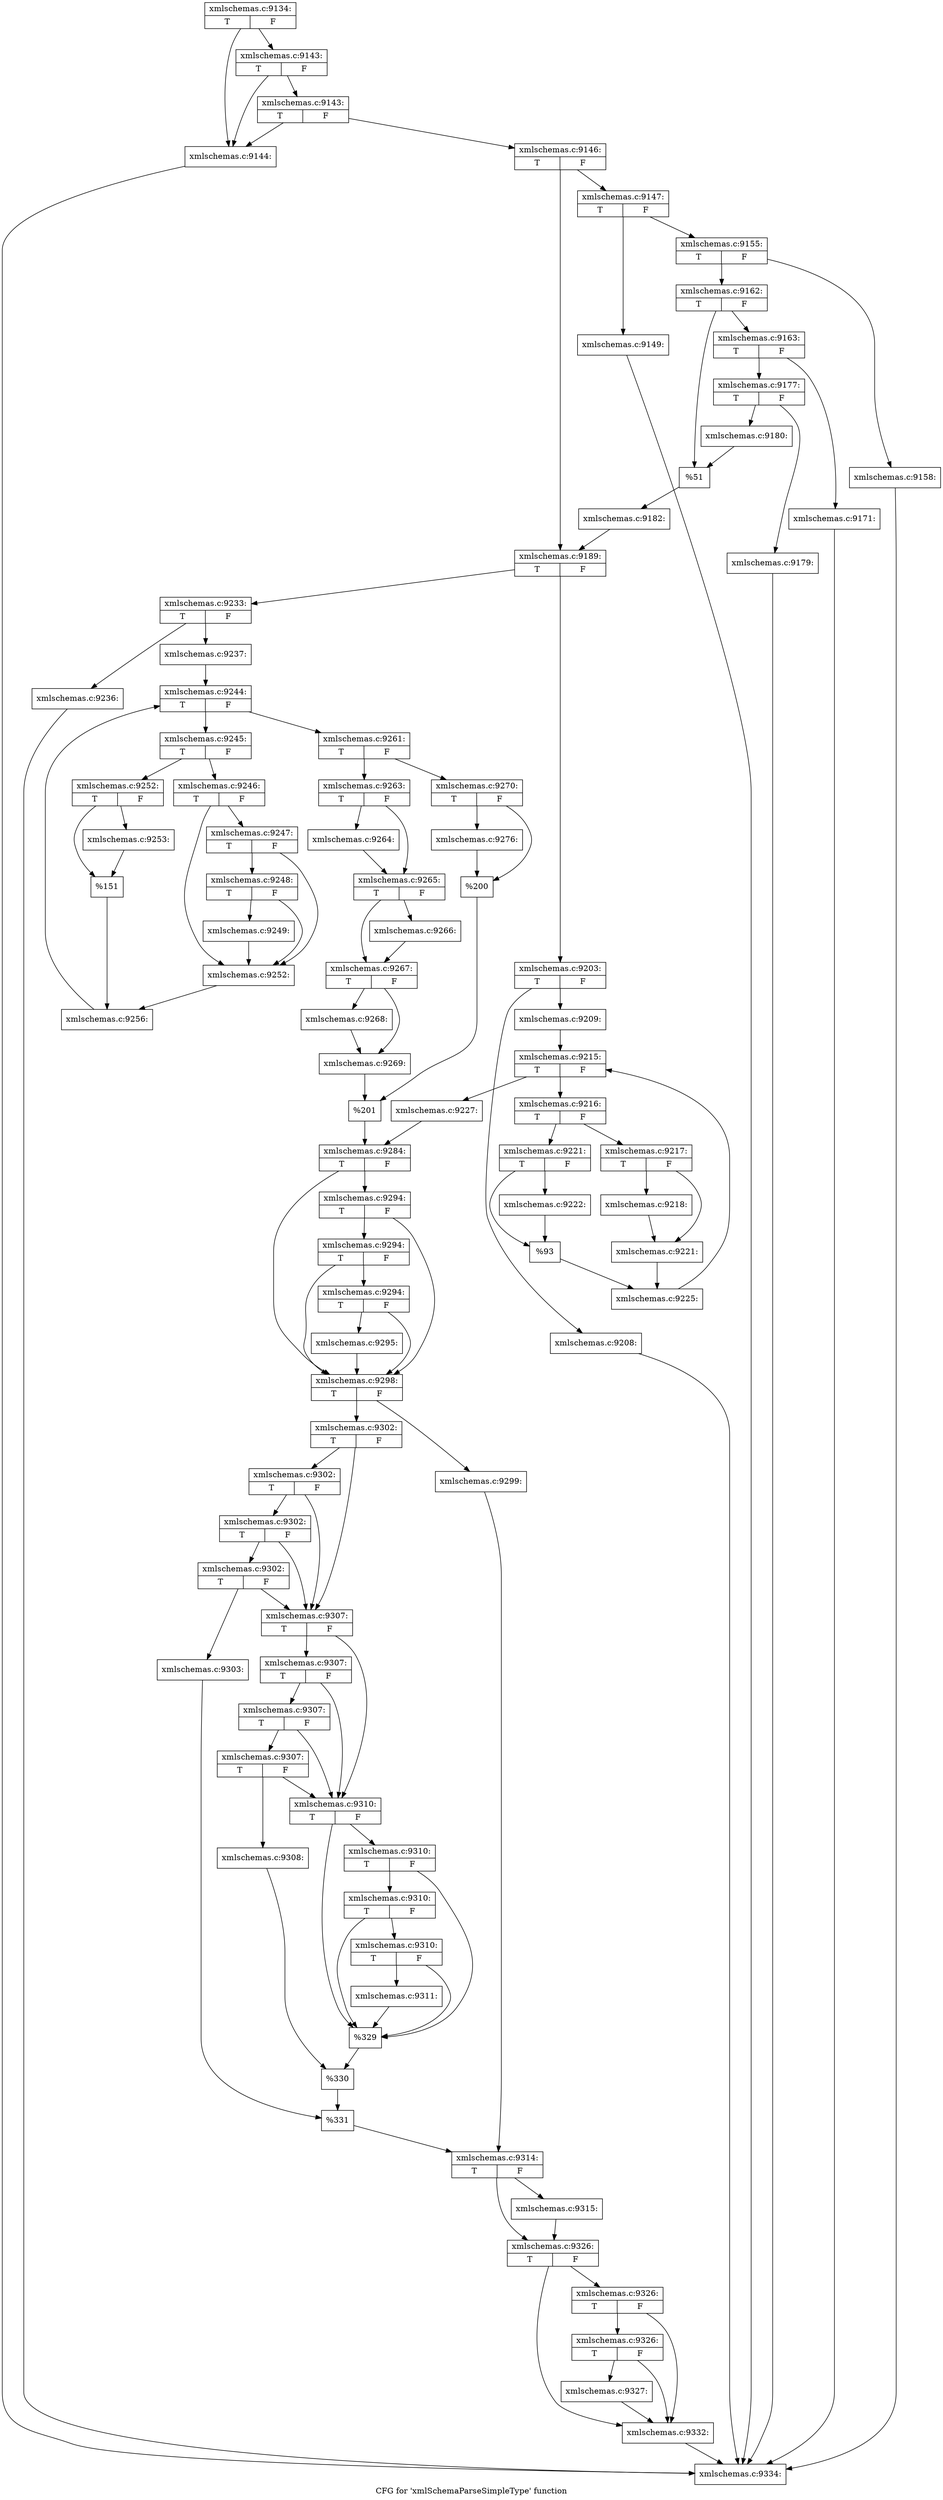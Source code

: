 digraph "CFG for 'xmlSchemaParseSimpleType' function" {
	label="CFG for 'xmlSchemaParseSimpleType' function";

	Node0x4f4df50 [shape=record,label="{xmlschemas.c:9134:|{<s0>T|<s1>F}}"];
	Node0x4f4df50 -> Node0x4f57f20;
	Node0x4f4df50 -> Node0x4f58040;
	Node0x4f58040 [shape=record,label="{xmlschemas.c:9143:|{<s0>T|<s1>F}}"];
	Node0x4f58040 -> Node0x4f57f20;
	Node0x4f58040 -> Node0x4f57fc0;
	Node0x4f57fc0 [shape=record,label="{xmlschemas.c:9143:|{<s0>T|<s1>F}}"];
	Node0x4f57fc0 -> Node0x4f57f20;
	Node0x4f57fc0 -> Node0x4f57f70;
	Node0x4f57f20 [shape=record,label="{xmlschemas.c:9144:}"];
	Node0x4f57f20 -> Node0x4f56090;
	Node0x4f57f70 [shape=record,label="{xmlschemas.c:9146:|{<s0>T|<s1>F}}"];
	Node0x4f57f70 -> Node0x4f58900;
	Node0x4f57f70 -> Node0x4f58950;
	Node0x4f58900 [shape=record,label="{xmlschemas.c:9147:|{<s0>T|<s1>F}}"];
	Node0x4f58900 -> Node0x4f58ec0;
	Node0x4f58900 -> Node0x4f58f60;
	Node0x4f58ec0 [shape=record,label="{xmlschemas.c:9149:}"];
	Node0x4f58ec0 -> Node0x4f56090;
	Node0x4f58f60 [shape=record,label="{xmlschemas.c:9155:|{<s0>T|<s1>F}}"];
	Node0x4f58f60 -> Node0x4f597e0;
	Node0x4f58f60 -> Node0x4f59830;
	Node0x4f597e0 [shape=record,label="{xmlschemas.c:9158:}"];
	Node0x4f597e0 -> Node0x4f56090;
	Node0x4f59830 [shape=record,label="{xmlschemas.c:9162:|{<s0>T|<s1>F}}"];
	Node0x4f59830 -> Node0x4f59fc0;
	Node0x4f59830 -> Node0x4f5a010;
	Node0x4f59fc0 [shape=record,label="{xmlschemas.c:9163:|{<s0>T|<s1>F}}"];
	Node0x4f59fc0 -> Node0x4f5a710;
	Node0x4f59fc0 -> Node0x4f5a760;
	Node0x4f5a710 [shape=record,label="{xmlschemas.c:9171:}"];
	Node0x4f5a710 -> Node0x4f56090;
	Node0x4f5a760 [shape=record,label="{xmlschemas.c:9177:|{<s0>T|<s1>F}}"];
	Node0x4f5a760 -> Node0x4f5bad0;
	Node0x4f5a760 -> Node0x4f5be00;
	Node0x4f5bad0 [shape=record,label="{xmlschemas.c:9179:}"];
	Node0x4f5bad0 -> Node0x4f56090;
	Node0x4f5be00 [shape=record,label="{xmlschemas.c:9180:}"];
	Node0x4f5be00 -> Node0x4f5a010;
	Node0x4f5a010 [shape=record,label="{%51}"];
	Node0x4f5a010 -> Node0x4f58f10;
	Node0x4f58f10 [shape=record,label="{xmlschemas.c:9182:}"];
	Node0x4f58f10 -> Node0x4f58950;
	Node0x4f58950 [shape=record,label="{xmlschemas.c:9189:|{<s0>T|<s1>F}}"];
	Node0x4f58950 -> Node0x4f5c3a0;
	Node0x4f58950 -> Node0x4f5c440;
	Node0x4f5c3a0 [shape=record,label="{xmlschemas.c:9203:|{<s0>T|<s1>F}}"];
	Node0x4f5c3a0 -> Node0x4f5cd50;
	Node0x4f5c3a0 -> Node0x4f5cda0;
	Node0x4f5cd50 [shape=record,label="{xmlschemas.c:9208:}"];
	Node0x4f5cd50 -> Node0x4f56090;
	Node0x4f5cda0 [shape=record,label="{xmlschemas.c:9209:}"];
	Node0x4f5cda0 -> Node0x4f5d8b0;
	Node0x4f5d8b0 [shape=record,label="{xmlschemas.c:9215:|{<s0>T|<s1>F}}"];
	Node0x4f5d8b0 -> Node0x4f5dc60;
	Node0x4f5d8b0 -> Node0x4f5da90;
	Node0x4f5dc60 [shape=record,label="{xmlschemas.c:9216:|{<s0>T|<s1>F}}"];
	Node0x4f5dc60 -> Node0x4f5dda0;
	Node0x4f5dc60 -> Node0x4f5de40;
	Node0x4f5dda0 [shape=record,label="{xmlschemas.c:9217:|{<s0>T|<s1>F}}"];
	Node0x4f5dda0 -> Node0x4f5e220;
	Node0x4f5dda0 -> Node0x4f5e1d0;
	Node0x4f5e1d0 [shape=record,label="{xmlschemas.c:9218:}"];
	Node0x4f5e1d0 -> Node0x4f5e220;
	Node0x4f5e220 [shape=record,label="{xmlschemas.c:9221:}"];
	Node0x4f5e220 -> Node0x4f5ddf0;
	Node0x4f5de40 [shape=record,label="{xmlschemas.c:9221:|{<s0>T|<s1>F}}"];
	Node0x4f5de40 -> Node0x4f5eb00;
	Node0x4f5de40 -> Node0x4f5eb50;
	Node0x4f5eb00 [shape=record,label="{xmlschemas.c:9222:}"];
	Node0x4f5eb00 -> Node0x4f5eb50;
	Node0x4f5eb50 [shape=record,label="{%93}"];
	Node0x4f5eb50 -> Node0x4f5ddf0;
	Node0x4f5ddf0 [shape=record,label="{xmlschemas.c:9225:}"];
	Node0x4f5ddf0 -> Node0x4f5d8b0;
	Node0x4f5da90 [shape=record,label="{xmlschemas.c:9227:}"];
	Node0x4f5da90 -> Node0x4f5c3f0;
	Node0x4f5c440 [shape=record,label="{xmlschemas.c:9233:|{<s0>T|<s1>F}}"];
	Node0x4f5c440 -> Node0x4f60070;
	Node0x4f5c440 -> Node0x4f600c0;
	Node0x4f60070 [shape=record,label="{xmlschemas.c:9236:}"];
	Node0x4f60070 -> Node0x4f56090;
	Node0x4f600c0 [shape=record,label="{xmlschemas.c:9237:}"];
	Node0x4f600c0 -> Node0x4f60ef0;
	Node0x4f60ef0 [shape=record,label="{xmlschemas.c:9244:|{<s0>T|<s1>F}}"];
	Node0x4f60ef0 -> Node0x4f612a0;
	Node0x4f60ef0 -> Node0x4f610d0;
	Node0x4f612a0 [shape=record,label="{xmlschemas.c:9245:|{<s0>T|<s1>F}}"];
	Node0x4f612a0 -> Node0x4f613e0;
	Node0x4f612a0 -> Node0x4f61480;
	Node0x4f613e0 [shape=record,label="{xmlschemas.c:9246:|{<s0>T|<s1>F}}"];
	Node0x4f613e0 -> Node0x4f61860;
	Node0x4f613e0 -> Node0x4f61930;
	Node0x4f61930 [shape=record,label="{xmlschemas.c:9247:|{<s0>T|<s1>F}}"];
	Node0x4f61930 -> Node0x4f61860;
	Node0x4f61930 -> Node0x4f618b0;
	Node0x4f618b0 [shape=record,label="{xmlschemas.c:9248:|{<s0>T|<s1>F}}"];
	Node0x4f618b0 -> Node0x4f61860;
	Node0x4f618b0 -> Node0x4f61810;
	Node0x4f61810 [shape=record,label="{xmlschemas.c:9249:}"];
	Node0x4f61810 -> Node0x4f61860;
	Node0x4f61860 [shape=record,label="{xmlschemas.c:9252:}"];
	Node0x4f61860 -> Node0x4f61430;
	Node0x4f61480 [shape=record,label="{xmlschemas.c:9252:|{<s0>T|<s1>F}}"];
	Node0x4f61480 -> Node0x4f62a40;
	Node0x4f61480 -> Node0x4f62a90;
	Node0x4f62a40 [shape=record,label="{xmlschemas.c:9253:}"];
	Node0x4f62a40 -> Node0x4f62a90;
	Node0x4f62a90 [shape=record,label="{%151}"];
	Node0x4f62a90 -> Node0x4f61430;
	Node0x4f61430 [shape=record,label="{xmlschemas.c:9256:}"];
	Node0x4f61430 -> Node0x4f60ef0;
	Node0x4f610d0 [shape=record,label="{xmlschemas.c:9261:|{<s0>T|<s1>F}}"];
	Node0x4f610d0 -> Node0x4f63aa0;
	Node0x4f610d0 -> Node0x4f63b40;
	Node0x4f63aa0 [shape=record,label="{xmlschemas.c:9263:|{<s0>T|<s1>F}}"];
	Node0x4f63aa0 -> Node0x4f63f00;
	Node0x4f63aa0 -> Node0x4f63f50;
	Node0x4f63f00 [shape=record,label="{xmlschemas.c:9264:}"];
	Node0x4f63f00 -> Node0x4f63f50;
	Node0x4f63f50 [shape=record,label="{xmlschemas.c:9265:|{<s0>T|<s1>F}}"];
	Node0x4f63f50 -> Node0x4f64740;
	Node0x4f63f50 -> Node0x4f64790;
	Node0x4f64740 [shape=record,label="{xmlschemas.c:9266:}"];
	Node0x4f64740 -> Node0x4f64790;
	Node0x4f64790 [shape=record,label="{xmlschemas.c:9267:|{<s0>T|<s1>F}}"];
	Node0x4f64790 -> Node0x4f65020;
	Node0x4f64790 -> Node0x4f65070;
	Node0x4f65020 [shape=record,label="{xmlschemas.c:9268:}"];
	Node0x4f65020 -> Node0x4f65070;
	Node0x4f65070 [shape=record,label="{xmlschemas.c:9269:}"];
	Node0x4f65070 -> Node0x4f63af0;
	Node0x4f63b40 [shape=record,label="{xmlschemas.c:9270:|{<s0>T|<s1>F}}"];
	Node0x4f63b40 -> Node0x4f65d50;
	Node0x4f63b40 -> Node0x4f65da0;
	Node0x4f65d50 [shape=record,label="{xmlschemas.c:9276:}"];
	Node0x4f65d50 -> Node0x4f65da0;
	Node0x4f65da0 [shape=record,label="{%200}"];
	Node0x4f65da0 -> Node0x4f63af0;
	Node0x4f63af0 [shape=record,label="{%201}"];
	Node0x4f63af0 -> Node0x4f5c3f0;
	Node0x4f5c3f0 [shape=record,label="{xmlschemas.c:9284:|{<s0>T|<s1>F}}"];
	Node0x4f5c3f0 -> Node0x4f68010;
	Node0x4f5c3f0 -> Node0x4f67ef0;
	Node0x4f68010 [shape=record,label="{xmlschemas.c:9294:|{<s0>T|<s1>F}}"];
	Node0x4f68010 -> Node0x4f67fc0;
	Node0x4f68010 -> Node0x4f67ef0;
	Node0x4f67fc0 [shape=record,label="{xmlschemas.c:9294:|{<s0>T|<s1>F}}"];
	Node0x4f67fc0 -> Node0x4f67f40;
	Node0x4f67fc0 -> Node0x4f67ef0;
	Node0x4f67f40 [shape=record,label="{xmlschemas.c:9294:|{<s0>T|<s1>F}}"];
	Node0x4f67f40 -> Node0x4f67ea0;
	Node0x4f67f40 -> Node0x4f67ef0;
	Node0x4f67ea0 [shape=record,label="{xmlschemas.c:9295:}"];
	Node0x4f67ea0 -> Node0x4f67ef0;
	Node0x4f67ef0 [shape=record,label="{xmlschemas.c:9298:|{<s0>T|<s1>F}}"];
	Node0x4f67ef0 -> Node0x4f69480;
	Node0x4f67ef0 -> Node0x4f69520;
	Node0x4f69480 [shape=record,label="{xmlschemas.c:9299:}"];
	Node0x4f69480 -> Node0x4f694d0;
	Node0x4f69520 [shape=record,label="{xmlschemas.c:9302:|{<s0>T|<s1>F}}"];
	Node0x4f69520 -> Node0x4f6a080;
	Node0x4f69520 -> Node0x4f69f60;
	Node0x4f6a080 [shape=record,label="{xmlschemas.c:9302:|{<s0>T|<s1>F}}"];
	Node0x4f6a080 -> Node0x4f6a030;
	Node0x4f6a080 -> Node0x4f69f60;
	Node0x4f6a030 [shape=record,label="{xmlschemas.c:9302:|{<s0>T|<s1>F}}"];
	Node0x4f6a030 -> Node0x4f69fb0;
	Node0x4f6a030 -> Node0x4f69f60;
	Node0x4f69fb0 [shape=record,label="{xmlschemas.c:9302:|{<s0>T|<s1>F}}"];
	Node0x4f69fb0 -> Node0x4f69ec0;
	Node0x4f69fb0 -> Node0x4f69f60;
	Node0x4f69ec0 [shape=record,label="{xmlschemas.c:9303:}"];
	Node0x4f69ec0 -> Node0x4f69f10;
	Node0x4f69f60 [shape=record,label="{xmlschemas.c:9307:|{<s0>T|<s1>F}}"];
	Node0x4f69f60 -> Node0x4f6b650;
	Node0x4f69f60 -> Node0x4f6b530;
	Node0x4f6b650 [shape=record,label="{xmlschemas.c:9307:|{<s0>T|<s1>F}}"];
	Node0x4f6b650 -> Node0x4f6b600;
	Node0x4f6b650 -> Node0x4f6b530;
	Node0x4f6b600 [shape=record,label="{xmlschemas.c:9307:|{<s0>T|<s1>F}}"];
	Node0x4f6b600 -> Node0x4f6b580;
	Node0x4f6b600 -> Node0x4f6b530;
	Node0x4f6b580 [shape=record,label="{xmlschemas.c:9307:|{<s0>T|<s1>F}}"];
	Node0x4f6b580 -> Node0x4f6b490;
	Node0x4f6b580 -> Node0x4f6b530;
	Node0x4f6b490 [shape=record,label="{xmlschemas.c:9308:}"];
	Node0x4f6b490 -> Node0x4f6b4e0;
	Node0x4f6b530 [shape=record,label="{xmlschemas.c:9310:|{<s0>T|<s1>F}}"];
	Node0x4f6b530 -> Node0x4f6d290;
	Node0x4f6b530 -> Node0x4f6d1a0;
	Node0x4f6d290 [shape=record,label="{xmlschemas.c:9310:|{<s0>T|<s1>F}}"];
	Node0x4f6d290 -> Node0x4f6d240;
	Node0x4f6d290 -> Node0x4f6d1a0;
	Node0x4f6d240 [shape=record,label="{xmlschemas.c:9310:|{<s0>T|<s1>F}}"];
	Node0x4f6d240 -> Node0x4f6d1f0;
	Node0x4f6d240 -> Node0x4f6d1a0;
	Node0x4f6d1f0 [shape=record,label="{xmlschemas.c:9310:|{<s0>T|<s1>F}}"];
	Node0x4f6d1f0 -> Node0x4f6cb60;
	Node0x4f6d1f0 -> Node0x4f6d1a0;
	Node0x4f6cb60 [shape=record,label="{xmlschemas.c:9311:}"];
	Node0x4f6cb60 -> Node0x4f6d1a0;
	Node0x4f6d1a0 [shape=record,label="{%329}"];
	Node0x4f6d1a0 -> Node0x4f6b4e0;
	Node0x4f6b4e0 [shape=record,label="{%330}"];
	Node0x4f6b4e0 -> Node0x4f69f10;
	Node0x4f69f10 [shape=record,label="{%331}"];
	Node0x4f69f10 -> Node0x4f694d0;
	Node0x4f694d0 [shape=record,label="{xmlschemas.c:9314:|{<s0>T|<s1>F}}"];
	Node0x4f694d0 -> Node0x4f6e7b0;
	Node0x4f694d0 -> Node0x4f6e800;
	Node0x4f6e7b0 [shape=record,label="{xmlschemas.c:9315:}"];
	Node0x4f6e7b0 -> Node0x4f6e800;
	Node0x4f6e800 [shape=record,label="{xmlschemas.c:9326:|{<s0>T|<s1>F}}"];
	Node0x4f6e800 -> Node0x4f6ef60;
	Node0x4f6e800 -> Node0x4f6ee90;
	Node0x4f6ef60 [shape=record,label="{xmlschemas.c:9326:|{<s0>T|<s1>F}}"];
	Node0x4f6ef60 -> Node0x4f6eee0;
	Node0x4f6ef60 -> Node0x4f6ee90;
	Node0x4f6eee0 [shape=record,label="{xmlschemas.c:9326:|{<s0>T|<s1>F}}"];
	Node0x4f6eee0 -> Node0x4f6ee90;
	Node0x4f6eee0 -> Node0x4f6ee40;
	Node0x4f6ee40 [shape=record,label="{xmlschemas.c:9327:}"];
	Node0x4f6ee40 -> Node0x4f6ee90;
	Node0x4f6ee90 [shape=record,label="{xmlschemas.c:9332:}"];
	Node0x4f6ee90 -> Node0x4f56090;
	Node0x4f56090 [shape=record,label="{xmlschemas.c:9334:}"];
}
